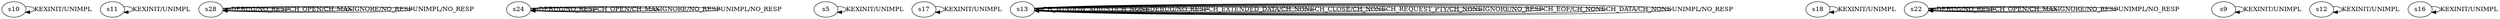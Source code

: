 digraph "Automata" { 
	 "s10" [label="s10"];
	 "s11" [label="s11"];
	 "s28" [label="s28"];
	 "s24" [label="s24"];
	 "s5" [label="s5"];
	 "s17" [label="s17"];
	 "s13" [label="s13"];
	 "s18" [label="s18"];
	 "s22" [label="s22"];
	 "s9" [label="s9"];
	 "s12" [label="s12"];
	 "s16" [label="s16"];
	 "s24"->"s24" [label="DEBUG/NO_RESP"];
	 "s24"->"s24" [label="CH_OPEN/CH_MAX"];
	 "s24"->"s24" [label="IGNORE/NO_RESP"];
	 "s24"->"s24" [label="UNIMPL/NO_RESP"];
	 "s9"->"s9" [label="KEXINIT/UNIMPL"];
	 "s5"->"s5" [label="KEXINIT/UNIMPL"];
	 "s18"->"s18" [label="KEXINIT/UNIMPL"];
	 "s17"->"s17" [label="KEXINIT/UNIMPL"];
	 "s10"->"s10" [label="KEXINIT/UNIMPL"];
	 "s13"->"s13" [label="CH_WINDOW_ADJUST/CH_NONE"];
	 "s13"->"s13" [label="DEBUG/NO_RESP"];
	 "s13"->"s13" [label="CH_EXTENDED_DATA/CH_NONE"];
	 "s13"->"s13" [label="CH_CLOSE/CH_NONE"];
	 "s13"->"s13" [label="CH_REQUEST_PTY/CH_NONE"];
	 "s13"->"s13" [label="IGNORE/NO_RESP"];
	 "s13"->"s13" [label="CH_EOF/CH_NONE"];
	 "s13"->"s13" [label="CH_DATA/CH_NONE"];
	 "s13"->"s13" [label="UNIMPL/NO_RESP"];
	 "s12"->"s12" [label="KEXINIT/UNIMPL"];
	 "s28"->"s28" [label="DEBUG/NO_RESP"];
	 "s28"->"s28" [label="CH_OPEN/CH_MAX"];
	 "s28"->"s28" [label="IGNORE/NO_RESP"];
	 "s28"->"s28" [label="UNIMPL/NO_RESP"];
	 "s22"->"s22" [label="DEBUG/NO_RESP"];
	 "s22"->"s22" [label="CH_OPEN/CH_MAX"];
	 "s22"->"s22" [label="IGNORE/NO_RESP"];
	 "s22"->"s22" [label="UNIMPL/NO_RESP"];
	 "s11"->"s11" [label="KEXINIT/UNIMPL"];
	 "s16"->"s16" [label="KEXINIT/UNIMPL"];
}

